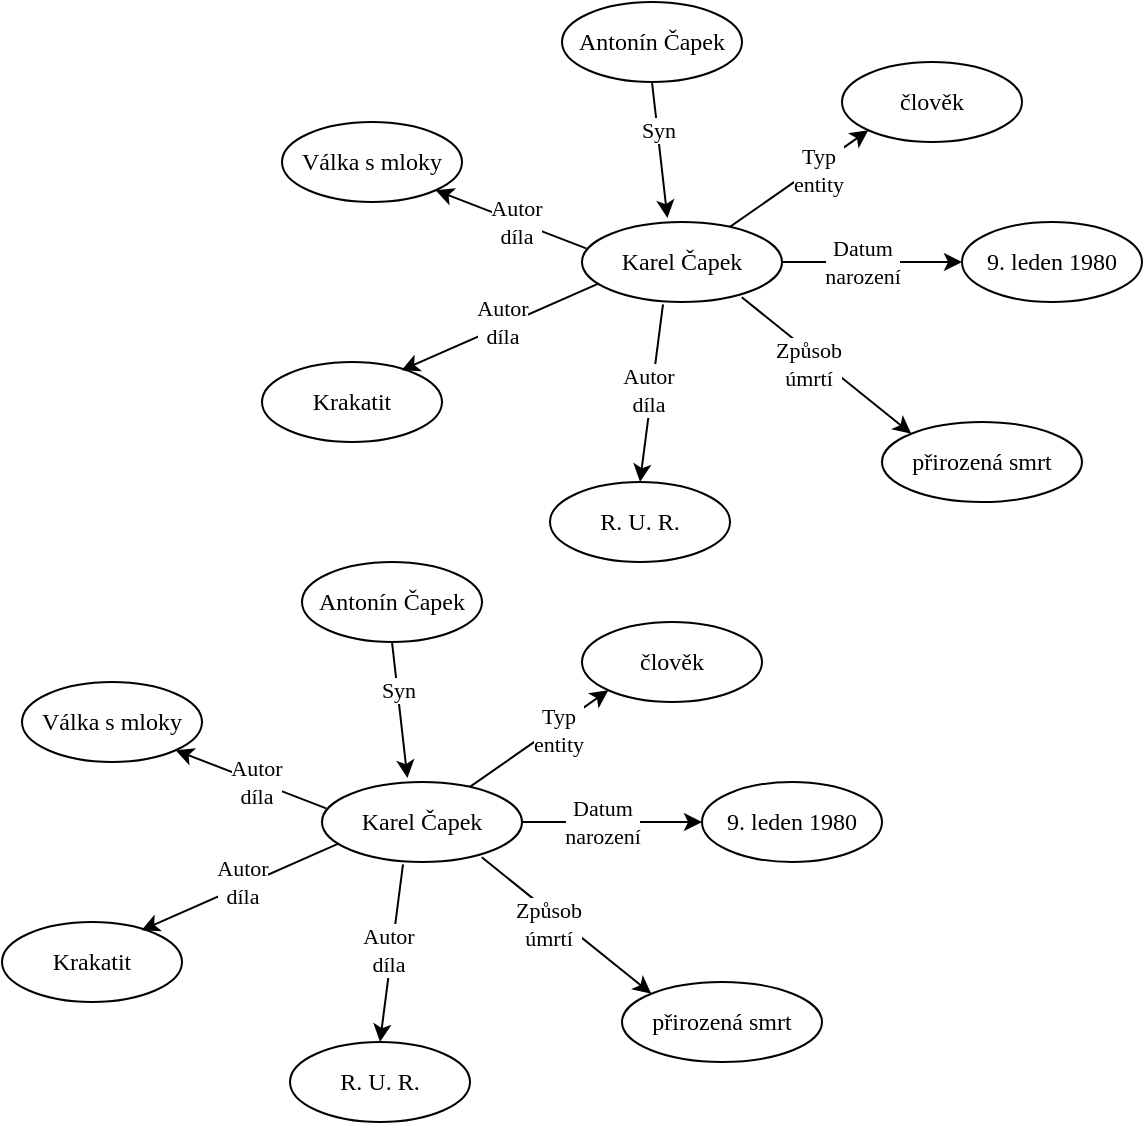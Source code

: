 <mxfile version="13.4.2" type="device"><diagram id="F8xF6jforhScpD-NTqAT" name="Page-1"><mxGraphModel dx="1422" dy="757" grid="1" gridSize="10" guides="1" tooltips="1" connect="1" arrows="1" fold="1" page="1" pageScale="1" pageWidth="827" pageHeight="1169" math="0" shadow="0" extFonts="CMU Sans Serif Roman^https://www.fontsquirrel.com/fonts/download/computer-modern"><root><mxCell id="0"/><mxCell id="1" parent="0"/><mxCell id="qtjqrWJ9Cp7q9van1VQO-3" style="rounded=0;orthogonalLoop=1;jettySize=auto;html=1;exitX=0.727;exitY=0.083;exitDx=0;exitDy=0;entryX=0;entryY=1;entryDx=0;entryDy=0;exitPerimeter=0;fontFamily=CMU Sans Serif Roman;" edge="1" parent="1" source="qtjqrWJ9Cp7q9van1VQO-1" target="qtjqrWJ9Cp7q9van1VQO-2"><mxGeometry relative="1" as="geometry"/></mxCell><mxCell id="qtjqrWJ9Cp7q9van1VQO-4" value="Typ&lt;br&gt;entity" style="edgeLabel;html=1;align=center;verticalAlign=middle;resizable=0;points=[];fontFamily=CMU Sans Serif Roman;" vertex="1" connectable="0" parent="qtjqrWJ9Cp7q9van1VQO-3"><mxGeometry x="0.262" y="-1" relative="1" as="geometry"><mxPoint y="1" as="offset"/></mxGeometry></mxCell><mxCell id="qtjqrWJ9Cp7q9van1VQO-6" style="edgeStyle=none;rounded=0;orthogonalLoop=1;jettySize=auto;html=1;exitX=1;exitY=0.5;exitDx=0;exitDy=0;entryX=0;entryY=0.5;entryDx=0;entryDy=0;fontFamily=CMU Sans Serif Roman;" edge="1" parent="1" source="qtjqrWJ9Cp7q9van1VQO-1" target="qtjqrWJ9Cp7q9van1VQO-5"><mxGeometry relative="1" as="geometry"/></mxCell><mxCell id="qtjqrWJ9Cp7q9van1VQO-7" value="Datum&lt;br&gt;narození" style="edgeLabel;html=1;align=center;verticalAlign=middle;resizable=0;points=[];fontFamily=CMU Sans Serif Roman;" vertex="1" connectable="0" parent="qtjqrWJ9Cp7q9van1VQO-6"><mxGeometry x="0.293" y="3" relative="1" as="geometry"><mxPoint x="-17.93" y="3" as="offset"/></mxGeometry></mxCell><mxCell id="qtjqrWJ9Cp7q9van1VQO-12" style="edgeStyle=none;rounded=0;orthogonalLoop=1;jettySize=auto;html=1;exitX=0.799;exitY=0.941;exitDx=0;exitDy=0;entryX=0;entryY=0;entryDx=0;entryDy=0;exitPerimeter=0;fontFamily=CMU Sans Serif Roman;" edge="1" parent="1" source="qtjqrWJ9Cp7q9van1VQO-1" target="qtjqrWJ9Cp7q9van1VQO-11"><mxGeometry relative="1" as="geometry"/></mxCell><mxCell id="qtjqrWJ9Cp7q9van1VQO-13" value="Způsob&lt;br&gt;úmrtí" style="edgeLabel;html=1;align=center;verticalAlign=middle;resizable=0;points=[];fontFamily=CMU Sans Serif Roman;" vertex="1" connectable="0" parent="qtjqrWJ9Cp7q9van1VQO-12"><mxGeometry x="0.254" y="-1" relative="1" as="geometry"><mxPoint x="-19.2" y="-9.91" as="offset"/></mxGeometry></mxCell><mxCell id="qtjqrWJ9Cp7q9van1VQO-15" style="edgeStyle=none;rounded=0;orthogonalLoop=1;jettySize=auto;html=1;entryX=0.5;entryY=0;entryDx=0;entryDy=0;exitX=0.405;exitY=1.029;exitDx=0;exitDy=0;exitPerimeter=0;fontFamily=CMU Sans Serif Roman;" edge="1" parent="1" source="qtjqrWJ9Cp7q9van1VQO-1" target="qtjqrWJ9Cp7q9van1VQO-14"><mxGeometry relative="1" as="geometry"/></mxCell><mxCell id="qtjqrWJ9Cp7q9van1VQO-16" value="Autor&lt;br&gt;díla" style="edgeLabel;html=1;align=center;verticalAlign=middle;resizable=0;points=[];fontFamily=CMU Sans Serif Roman;" vertex="1" connectable="0" parent="qtjqrWJ9Cp7q9van1VQO-15"><mxGeometry x="0.313" relative="1" as="geometry"><mxPoint y="-15.96" as="offset"/></mxGeometry></mxCell><mxCell id="qtjqrWJ9Cp7q9van1VQO-1" value="Karel Čapek" style="ellipse;whiteSpace=wrap;html=1;fontFamily=CMU Sans Serif Roman;" vertex="1" parent="1"><mxGeometry x="340" y="290" width="100" height="40" as="geometry"/></mxCell><mxCell id="qtjqrWJ9Cp7q9van1VQO-2" value="člověk" style="ellipse;whiteSpace=wrap;html=1;fontFamily=CMU Sans Serif Roman;" vertex="1" parent="1"><mxGeometry x="470" y="210" width="90" height="40" as="geometry"/></mxCell><mxCell id="qtjqrWJ9Cp7q9van1VQO-5" value="9. leden 1980" style="ellipse;whiteSpace=wrap;html=1;fontFamily=CMU Sans Serif Roman;" vertex="1" parent="1"><mxGeometry x="530" y="290" width="90" height="40" as="geometry"/></mxCell><mxCell id="qtjqrWJ9Cp7q9van1VQO-9" style="edgeStyle=none;rounded=0;orthogonalLoop=1;jettySize=auto;html=1;exitX=0.5;exitY=1;exitDx=0;exitDy=0;entryX=0.427;entryY=-0.05;entryDx=0;entryDy=0;entryPerimeter=0;fontFamily=CMU Sans Serif Roman;" edge="1" parent="1" source="qtjqrWJ9Cp7q9van1VQO-8" target="qtjqrWJ9Cp7q9van1VQO-1"><mxGeometry relative="1" as="geometry"/></mxCell><mxCell id="qtjqrWJ9Cp7q9van1VQO-10" value="Syn" style="edgeLabel;html=1;align=center;verticalAlign=middle;resizable=0;points=[];fontFamily=CMU Sans Serif Roman;" vertex="1" connectable="0" parent="qtjqrWJ9Cp7q9van1VQO-9"><mxGeometry x="-0.304" relative="1" as="geometry"><mxPoint as="offset"/></mxGeometry></mxCell><mxCell id="qtjqrWJ9Cp7q9van1VQO-8" value="Antonín Čapek" style="ellipse;whiteSpace=wrap;html=1;fontFamily=CMU Sans Serif Roman;" vertex="1" parent="1"><mxGeometry x="330" y="180" width="90" height="40" as="geometry"/></mxCell><mxCell id="qtjqrWJ9Cp7q9van1VQO-11" value="přirozená smrt" style="ellipse;whiteSpace=wrap;html=1;fontFamily=CMU Sans Serif Roman;" vertex="1" parent="1"><mxGeometry x="490" y="390" width="100" height="40" as="geometry"/></mxCell><mxCell id="qtjqrWJ9Cp7q9van1VQO-14" value="R. U. R." style="ellipse;whiteSpace=wrap;html=1;fontFamily=CMU Sans Serif Roman;" vertex="1" parent="1"><mxGeometry x="324" y="420" width="90" height="40" as="geometry"/></mxCell><mxCell id="qtjqrWJ9Cp7q9van1VQO-17" value="Krakatit" style="ellipse;whiteSpace=wrap;html=1;fontFamily=CMU Sans Serif Roman;" vertex="1" parent="1"><mxGeometry x="180" y="360" width="90" height="40" as="geometry"/></mxCell><mxCell id="qtjqrWJ9Cp7q9van1VQO-18" style="edgeStyle=none;rounded=0;orthogonalLoop=1;jettySize=auto;html=1;exitX=0.085;exitY=0.767;exitDx=0;exitDy=0;entryX=0.775;entryY=0.104;entryDx=0;entryDy=0;exitPerimeter=0;entryPerimeter=0;fontFamily=CMU Sans Serif Roman;" edge="1" parent="1" source="qtjqrWJ9Cp7q9van1VQO-1" target="qtjqrWJ9Cp7q9van1VQO-17"><mxGeometry relative="1" as="geometry"><mxPoint x="400" y="350" as="sourcePoint"/><mxPoint x="415" y="420" as="targetPoint"/></mxGeometry></mxCell><mxCell id="qtjqrWJ9Cp7q9van1VQO-19" value="Autor&lt;br&gt;díla" style="edgeLabel;html=1;align=center;verticalAlign=middle;resizable=0;points=[];fontFamily=CMU Sans Serif Roman;" vertex="1" connectable="0" parent="qtjqrWJ9Cp7q9van1VQO-18"><mxGeometry x="0.313" relative="1" as="geometry"><mxPoint x="16.44" y="-9.27" as="offset"/></mxGeometry></mxCell><mxCell id="qtjqrWJ9Cp7q9van1VQO-20" value="Válka s mloky" style="ellipse;whiteSpace=wrap;html=1;fontFamily=CMU Sans Serif Roman;" vertex="1" parent="1"><mxGeometry x="190" y="240" width="90" height="40" as="geometry"/></mxCell><mxCell id="qtjqrWJ9Cp7q9van1VQO-21" style="edgeStyle=none;rounded=0;orthogonalLoop=1;jettySize=auto;html=1;exitX=0.021;exitY=0.33;exitDx=0;exitDy=0;entryX=1;entryY=1;entryDx=0;entryDy=0;exitPerimeter=0;fontFamily=CMU Sans Serif Roman;" edge="1" parent="1" source="qtjqrWJ9Cp7q9van1VQO-1" target="qtjqrWJ9Cp7q9van1VQO-20"><mxGeometry relative="1" as="geometry"><mxPoint x="290.0" y="337.32" as="sourcePoint"/><mxPoint x="207.7" y="400" as="targetPoint"/></mxGeometry></mxCell><mxCell id="qtjqrWJ9Cp7q9van1VQO-22" value="Autor&lt;br&gt;díla" style="edgeLabel;html=1;align=center;verticalAlign=middle;resizable=0;points=[];fontFamily=CMU Sans Serif Roman;" vertex="1" connectable="0" parent="qtjqrWJ9Cp7q9van1VQO-21"><mxGeometry x="0.313" relative="1" as="geometry"><mxPoint x="13.62" y="5.79" as="offset"/></mxGeometry></mxCell><mxCell id="qtjqrWJ9Cp7q9van1VQO-23" style="rounded=0;orthogonalLoop=1;jettySize=auto;html=1;exitX=0.727;exitY=0.083;exitDx=0;exitDy=0;entryX=0;entryY=1;entryDx=0;entryDy=0;exitPerimeter=0;fontFamily=CMU Sans Serif Roman;" edge="1" parent="1" source="qtjqrWJ9Cp7q9van1VQO-31" target="qtjqrWJ9Cp7q9van1VQO-32"><mxGeometry relative="1" as="geometry"/></mxCell><mxCell id="qtjqrWJ9Cp7q9van1VQO-24" value="Typ&lt;br&gt;entity" style="edgeLabel;html=1;align=center;verticalAlign=middle;resizable=0;points=[];fontFamily=CMU Sans Serif Roman;" vertex="1" connectable="0" parent="qtjqrWJ9Cp7q9van1VQO-23"><mxGeometry x="0.262" y="-1" relative="1" as="geometry"><mxPoint y="1" as="offset"/></mxGeometry></mxCell><mxCell id="qtjqrWJ9Cp7q9van1VQO-25" style="edgeStyle=none;rounded=0;orthogonalLoop=1;jettySize=auto;html=1;exitX=1;exitY=0.5;exitDx=0;exitDy=0;entryX=0;entryY=0.5;entryDx=0;entryDy=0;fontFamily=CMU Sans Serif Roman;" edge="1" parent="1" source="qtjqrWJ9Cp7q9van1VQO-31" target="qtjqrWJ9Cp7q9van1VQO-33"><mxGeometry relative="1" as="geometry"/></mxCell><mxCell id="qtjqrWJ9Cp7q9van1VQO-26" value="Datum&lt;br&gt;narození" style="edgeLabel;html=1;align=center;verticalAlign=middle;resizable=0;points=[];fontFamily=CMU Sans Serif Roman;" vertex="1" connectable="0" parent="qtjqrWJ9Cp7q9van1VQO-25"><mxGeometry x="0.293" y="3" relative="1" as="geometry"><mxPoint x="-17.93" y="3" as="offset"/></mxGeometry></mxCell><mxCell id="qtjqrWJ9Cp7q9van1VQO-27" style="edgeStyle=none;rounded=0;orthogonalLoop=1;jettySize=auto;html=1;exitX=0.799;exitY=0.941;exitDx=0;exitDy=0;entryX=0;entryY=0;entryDx=0;entryDy=0;exitPerimeter=0;fontFamily=CMU Sans Serif Roman;" edge="1" parent="1" source="qtjqrWJ9Cp7q9van1VQO-31" target="qtjqrWJ9Cp7q9van1VQO-37"><mxGeometry relative="1" as="geometry"/></mxCell><mxCell id="qtjqrWJ9Cp7q9van1VQO-28" value="Způsob&lt;br&gt;úmrtí" style="edgeLabel;html=1;align=center;verticalAlign=middle;resizable=0;points=[];fontFamily=CMU Sans Serif Roman;" vertex="1" connectable="0" parent="qtjqrWJ9Cp7q9van1VQO-27"><mxGeometry x="0.254" y="-1" relative="1" as="geometry"><mxPoint x="-19.2" y="-9.91" as="offset"/></mxGeometry></mxCell><mxCell id="qtjqrWJ9Cp7q9van1VQO-29" style="edgeStyle=none;rounded=0;orthogonalLoop=1;jettySize=auto;html=1;entryX=0.5;entryY=0;entryDx=0;entryDy=0;exitX=0.405;exitY=1.029;exitDx=0;exitDy=0;exitPerimeter=0;fontFamily=CMU Sans Serif Roman;" edge="1" parent="1" source="qtjqrWJ9Cp7q9van1VQO-31" target="qtjqrWJ9Cp7q9van1VQO-38"><mxGeometry relative="1" as="geometry"/></mxCell><mxCell id="qtjqrWJ9Cp7q9van1VQO-30" value="Autor&lt;br&gt;díla" style="edgeLabel;html=1;align=center;verticalAlign=middle;resizable=0;points=[];fontFamily=CMU Sans Serif Roman;" vertex="1" connectable="0" parent="qtjqrWJ9Cp7q9van1VQO-29"><mxGeometry x="0.313" relative="1" as="geometry"><mxPoint y="-15.96" as="offset"/></mxGeometry></mxCell><mxCell id="qtjqrWJ9Cp7q9van1VQO-31" value="Karel Čapek" style="ellipse;whiteSpace=wrap;html=1;fontFamily=CMU Sans Serif Roman;" vertex="1" parent="1"><mxGeometry x="210" y="570" width="100" height="40" as="geometry"/></mxCell><mxCell id="qtjqrWJ9Cp7q9van1VQO-32" value="člověk" style="ellipse;whiteSpace=wrap;html=1;fontFamily=CMU Sans Serif Roman;" vertex="1" parent="1"><mxGeometry x="340" y="490" width="90" height="40" as="geometry"/></mxCell><mxCell id="qtjqrWJ9Cp7q9van1VQO-33" value="9. leden 1980" style="ellipse;whiteSpace=wrap;html=1;fontFamily=CMU Sans Serif Roman;" vertex="1" parent="1"><mxGeometry x="400" y="570" width="90" height="40" as="geometry"/></mxCell><mxCell id="qtjqrWJ9Cp7q9van1VQO-34" style="edgeStyle=none;rounded=0;orthogonalLoop=1;jettySize=auto;html=1;exitX=0.5;exitY=1;exitDx=0;exitDy=0;entryX=0.427;entryY=-0.05;entryDx=0;entryDy=0;entryPerimeter=0;fontFamily=CMU Sans Serif Roman;" edge="1" parent="1" source="qtjqrWJ9Cp7q9van1VQO-36" target="qtjqrWJ9Cp7q9van1VQO-31"><mxGeometry relative="1" as="geometry"/></mxCell><mxCell id="qtjqrWJ9Cp7q9van1VQO-35" value="Syn" style="edgeLabel;html=1;align=center;verticalAlign=middle;resizable=0;points=[];fontFamily=CMU Sans Serif Roman;" vertex="1" connectable="0" parent="qtjqrWJ9Cp7q9van1VQO-34"><mxGeometry x="-0.304" relative="1" as="geometry"><mxPoint as="offset"/></mxGeometry></mxCell><mxCell id="qtjqrWJ9Cp7q9van1VQO-36" value="Antonín Čapek" style="ellipse;whiteSpace=wrap;html=1;fontFamily=CMU Sans Serif Roman;" vertex="1" parent="1"><mxGeometry x="200" y="460" width="90" height="40" as="geometry"/></mxCell><mxCell id="qtjqrWJ9Cp7q9van1VQO-37" value="přirozená smrt" style="ellipse;whiteSpace=wrap;html=1;fontFamily=CMU Sans Serif Roman;" vertex="1" parent="1"><mxGeometry x="360" y="670" width="100" height="40" as="geometry"/></mxCell><mxCell id="qtjqrWJ9Cp7q9van1VQO-38" value="R. U. R." style="ellipse;whiteSpace=wrap;html=1;fontFamily=CMU Sans Serif Roman;" vertex="1" parent="1"><mxGeometry x="194" y="700" width="90" height="40" as="geometry"/></mxCell><mxCell id="qtjqrWJ9Cp7q9van1VQO-39" value="Krakatit" style="ellipse;whiteSpace=wrap;html=1;fontFamily=CMU Sans Serif Roman;" vertex="1" parent="1"><mxGeometry x="50" y="640" width="90" height="40" as="geometry"/></mxCell><mxCell id="qtjqrWJ9Cp7q9van1VQO-40" style="edgeStyle=none;rounded=0;orthogonalLoop=1;jettySize=auto;html=1;exitX=0.085;exitY=0.767;exitDx=0;exitDy=0;entryX=0.775;entryY=0.104;entryDx=0;entryDy=0;exitPerimeter=0;entryPerimeter=0;fontFamily=CMU Sans Serif Roman;" edge="1" parent="1" source="qtjqrWJ9Cp7q9van1VQO-31" target="qtjqrWJ9Cp7q9van1VQO-39"><mxGeometry relative="1" as="geometry"><mxPoint x="270" y="630" as="sourcePoint"/><mxPoint x="285" y="700" as="targetPoint"/></mxGeometry></mxCell><mxCell id="qtjqrWJ9Cp7q9van1VQO-41" value="Autor&lt;br&gt;díla" style="edgeLabel;html=1;align=center;verticalAlign=middle;resizable=0;points=[];fontFamily=CMU Sans Serif Roman;" vertex="1" connectable="0" parent="qtjqrWJ9Cp7q9van1VQO-40"><mxGeometry x="0.313" relative="1" as="geometry"><mxPoint x="16.44" y="-9.27" as="offset"/></mxGeometry></mxCell><mxCell id="qtjqrWJ9Cp7q9van1VQO-42" value="Válka s mloky" style="ellipse;whiteSpace=wrap;html=1;fontFamily=CMU Sans Serif Roman;" vertex="1" parent="1"><mxGeometry x="60" y="520" width="90" height="40" as="geometry"/></mxCell><mxCell id="qtjqrWJ9Cp7q9van1VQO-43" style="edgeStyle=none;rounded=0;orthogonalLoop=1;jettySize=auto;html=1;exitX=0.021;exitY=0.33;exitDx=0;exitDy=0;entryX=1;entryY=1;entryDx=0;entryDy=0;exitPerimeter=0;fontFamily=CMU Sans Serif Roman;" edge="1" parent="1" source="qtjqrWJ9Cp7q9van1VQO-31" target="qtjqrWJ9Cp7q9van1VQO-42"><mxGeometry relative="1" as="geometry"><mxPoint x="160.0" y="617.32" as="sourcePoint"/><mxPoint x="77.7" y="680" as="targetPoint"/></mxGeometry></mxCell><mxCell id="qtjqrWJ9Cp7q9van1VQO-44" value="Autor&lt;br&gt;díla" style="edgeLabel;html=1;align=center;verticalAlign=middle;resizable=0;points=[];fontFamily=CMU Sans Serif Roman;" vertex="1" connectable="0" parent="qtjqrWJ9Cp7q9van1VQO-43"><mxGeometry x="0.313" relative="1" as="geometry"><mxPoint x="13.62" y="5.79" as="offset"/></mxGeometry></mxCell></root></mxGraphModel></diagram></mxfile>